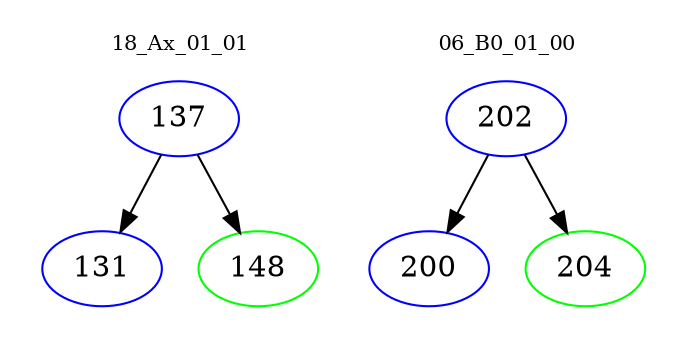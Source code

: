 digraph{
subgraph cluster_0 {
color = white
label = "18_Ax_01_01";
fontsize=10;
T0_137 [label="137", color="blue"]
T0_137 -> T0_131 [color="black"]
T0_131 [label="131", color="blue"]
T0_137 -> T0_148 [color="black"]
T0_148 [label="148", color="green"]
}
subgraph cluster_1 {
color = white
label = "06_B0_01_00";
fontsize=10;
T1_202 [label="202", color="blue"]
T1_202 -> T1_200 [color="black"]
T1_200 [label="200", color="blue"]
T1_202 -> T1_204 [color="black"]
T1_204 [label="204", color="green"]
}
}
